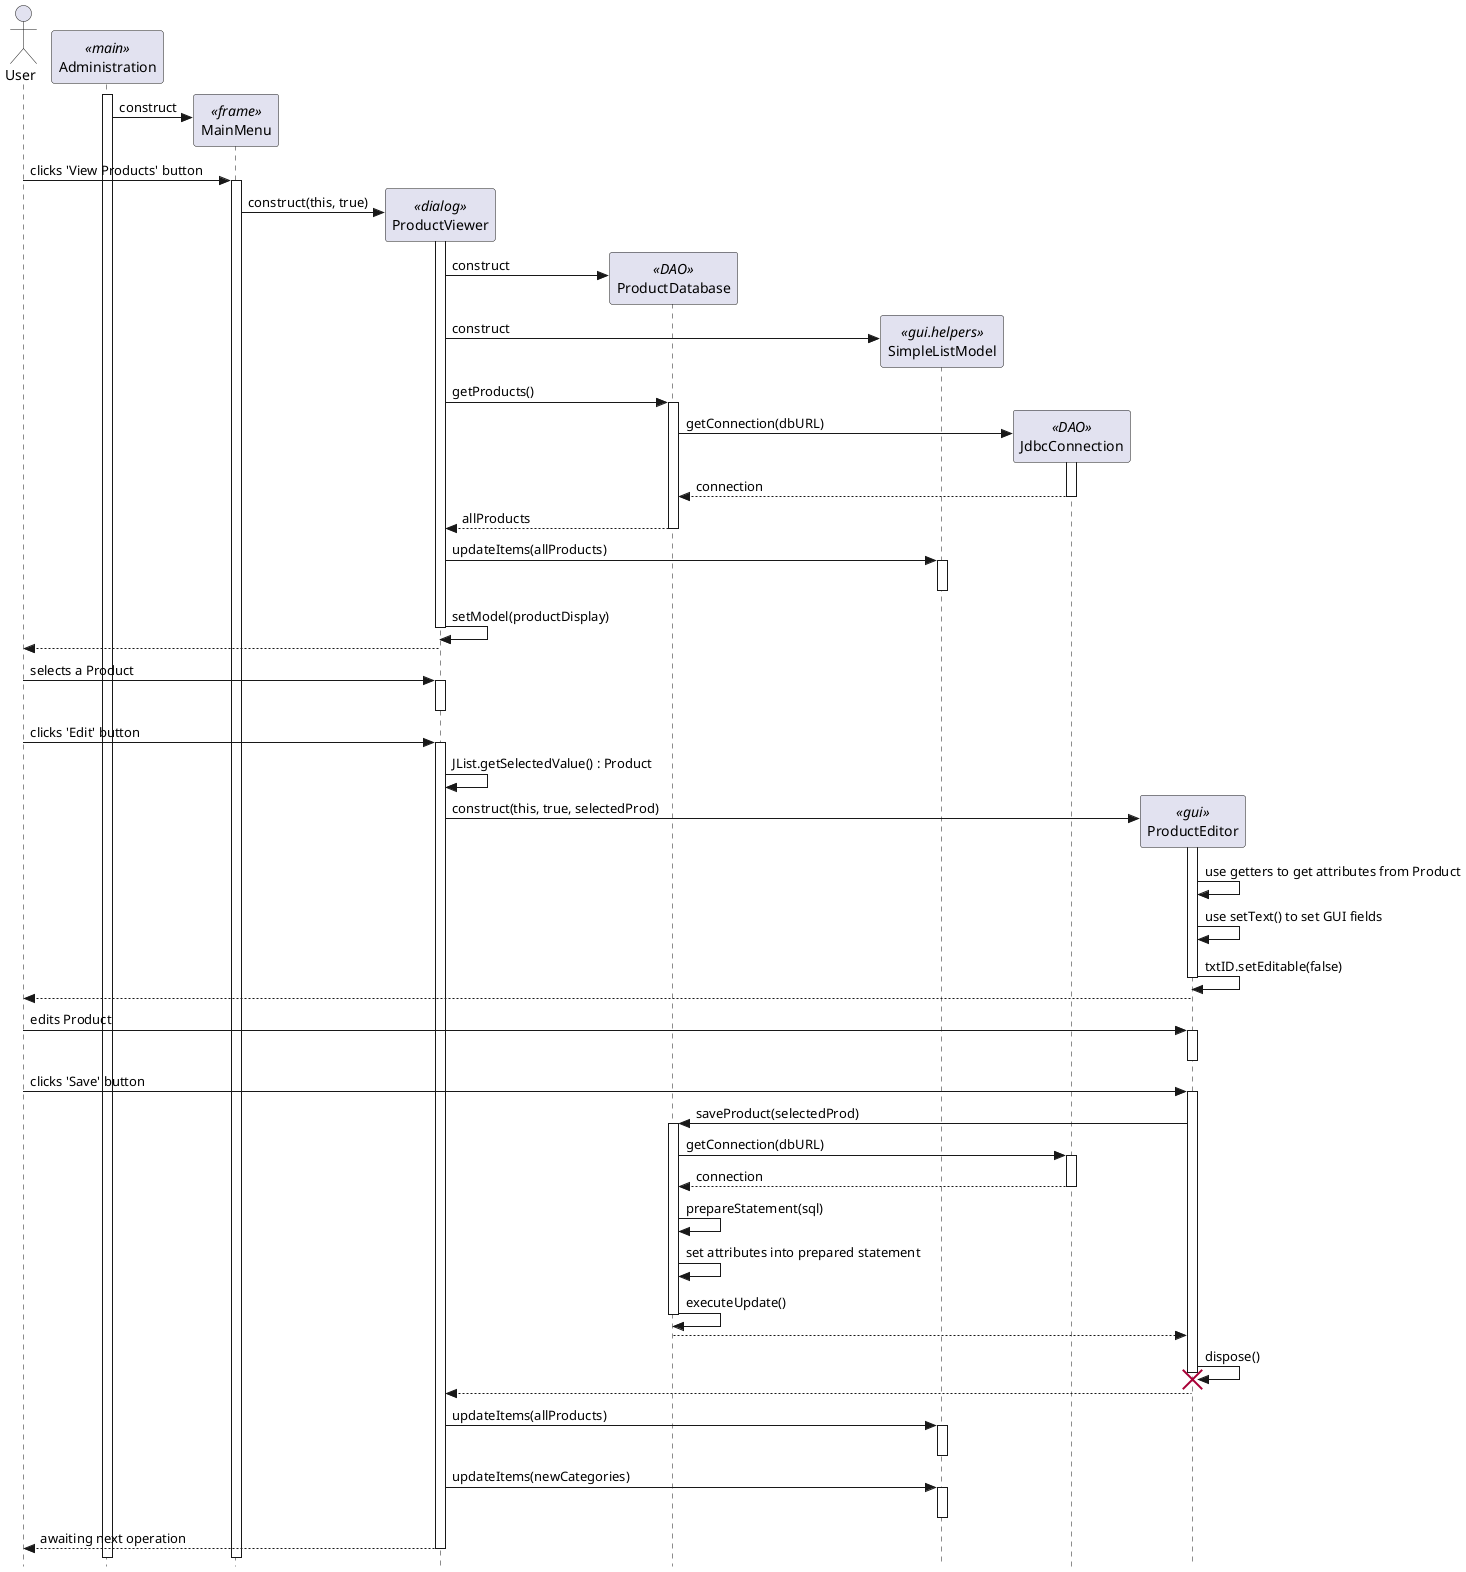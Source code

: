 @startuml

' use strict UML mode
skinparam style strictuml

' create actor user
actor "User" as user

' create main adminstration 
participant "Administration" as main <<main>>
main++

' create main menu frame
create "MainMenu" as menu <<frame>>
main -> menu : construct

user -> menu++ : clicks 'View Products' button

' create product viewer dialog
create "ProductViewer" as viewer <<dialog>>
menu -> viewer :  construct(this, true)

viewer++

' create a DAO
create "ProductDatabase" as dao <<DAO>>
viewer -> dao : construct 

' create the simple model list
create "SimpleListModel" as modellist <<gui.helpers>>
viewer -> modellist : construct

' get the products from dao database
viewer -> dao++ : getProducts()

create "JdbcConnection" as jdbc <<DAO>>
dao -> jdbc++ : getConnection(dbURL)
jdbc --> dao : connection
jdbc--

dao --> viewer : allProducts
dao--

' put products in Simple List Model
viewer -> modellist++ : updateItems(allProducts)
modellist--

' update list to display products
viewer -> viewer : setModel(productDisplay)
viewer--

' Pull out selected product to edit
viewer --> user
user -> viewer++ : selects a Product 
viewer--
user -> viewer++ : clicks 'Edit' button
viewer -> viewer : JList.getSelectedValue() : Product

' Create editor dialog and fill in the fields
create "ProductEditor" as editor <<gui>>
viewer -> editor++ : construct(this, true, selectedProd)

editor -> editor : use getters to get attributes from Product
editor -> editor : use setText() to set GUI fields
editor -> editor : txtID.setEditable(false)
editor--
editor --> user

user -> editor++ : edits Product
editor--
user -> editor++ : clicks 'Save' button
editor -> dao++ : saveProduct(selectedProd)

dao -> jdbc++ : getConnection(dbURL)
jdbc--> dao : connection
jdbc--

dao -> dao : prepareStatement(sql)
dao -> dao : set attributes into prepared statement
dao -> dao : executeUpdate()
dao--

' dispose editor as save is successful
dao --> editor
editor -> editor : dispose()
destroy editor

editor --> viewer

' put products in Simple List Model
viewer -> modellist++ : updateItems(allProducts)
modellist--

viewer -> modellist++ :updateItems(newCategories)
modellist--

viewer --> user-- : awaiting next operation

@enduml
